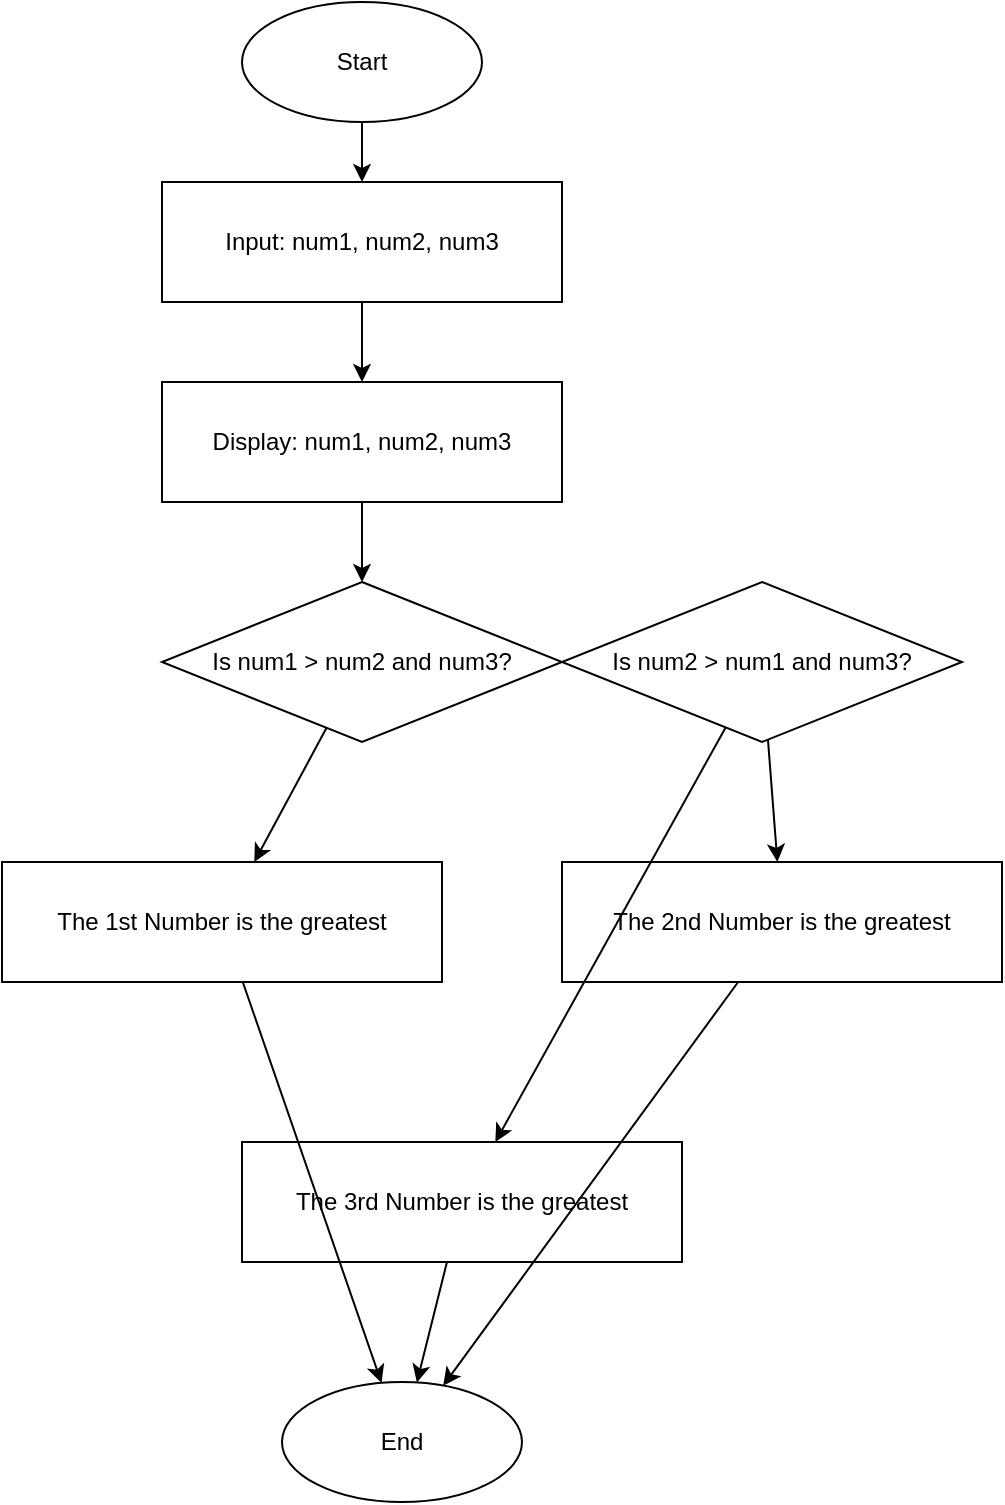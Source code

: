 <mxfile>
  <diagram name="Greatest of Three Numbers" id="T7fLgyQF5VSGToSz7OCU">
    <mxGraphModel dx="1000" dy="800" grid="1" gridSize="10" guides="1" tooltips="1" connect="1" arrows="1" fold="1" page="1" pageScale="1" pageWidth="850" pageHeight="1100" math="0" shadow="0">
      <root>
        <mxCell id="0" />
        <mxCell id="1" parent="0" />
        <mxCell id="start" value="Start" style="ellipse;whiteSpace=wrap;html=1;aspect=fixed;" vertex="1" parent="1">
          <mxGeometry x="160" y="50" width="120" height="60" as="geometry" />
        </mxCell>
        <mxCell id="input" value="Input: num1, num2, num3" style="shape=rectangle;whiteSpace=wrap;html=1;" vertex="1" parent="1">
          <mxGeometry x="120" y="140" width="200" height="60" as="geometry" />
        </mxCell>
        <mxCell id="display" value="Display: num1, num2, num3" style="shape=rectangle;whiteSpace=wrap;html=1;" vertex="1" parent="1">
          <mxGeometry x="120" y="240" width="200" height="60" as="geometry" />
        </mxCell>
        <mxCell id="compare1" value="Is num1 &gt; num2 and num3?" style="rhombus;whiteSpace=wrap;html=1;" vertex="1" parent="1">
          <mxGeometry x="120" y="340" width="200" height="80" as="geometry" />
        </mxCell>
        <mxCell id="num1_greatest" value="The 1st Number is the greatest" style="shape=rectangle;whiteSpace=wrap;html=1;" vertex="1" parent="1">
          <mxGeometry x="40" y="480" width="220" height="60" as="geometry" />
        </mxCell>
        <mxCell id="compare2" value="Is num2 &gt; num1 and num3?" style="rhombus;whiteSpace=wrap;html=1;" vertex="1" parent="1">
          <mxGeometry x="320" y="340" width="200" height="80" as="geometry" />
        </mxCell>
        <mxCell id="num2_greatest" value="The 2nd Number is the greatest" style="shape=rectangle;whiteSpace=wrap;html=1;" vertex="1" parent="1">
          <mxGeometry x="320" y="480" width="220" height="60" as="geometry" />
        </mxCell>
        <mxCell id="num3_greatest" value="The 3rd Number is the greatest" style="shape=rectangle;whiteSpace=wrap;html=1;" vertex="1" parent="1">
          <mxGeometry x="160" y="620" width="220" height="60" as="geometry" />
        </mxCell>
        <mxCell id="end" value="End" style="ellipse;whiteSpace=wrap;html=1;aspect=fixed;" vertex="1" parent="1">
          <mxGeometry x="180" y="740" width="120" height="60" as="geometry" />
        </mxCell>
        <mxCell id="edge1" edge="1" parent="1" source="start" target="input">
          <mxGeometry relative="1" as="geometry" />
        </mxCell>
        <mxCell id="edge2" edge="1" parent="1" source="input" target="display">
          <mxGeometry relative="1" as="geometry" />
        </mxCell>
        <mxCell id="edge3" edge="1" parent="1" source="display" target="compare1">
          <mxGeometry relative="1" as="geometry" />
        </mxCell>
        <mxCell id="edge4" edge="1" parent="1" source="compare1" target="num1_greatest">
          <mxGeometry relative="1" as="geometry">
            <mxPoint x="80" y="410" as="sourcePoint" />
            <mxPoint x="40" y="450" as="targetPoint" />
          </mxGeometry>
        </mxCell>
        <mxCell id="edge5" edge="1" parent="1" source="compare1" target="compare2">
          <mxGeometry relative="1" as="geometry">
            <mxPoint x="320" y="410" as="targetPoint" />
          </mxGeometry>
        </mxCell>
        <mxCell id="edge6" edge="1" parent="1" source="compare2" target="num2_greatest">
          <mxGeometry relative="1" as="geometry">
            <mxPoint x="360" y="450" as="sourcePoint" />
            <mxPoint x="320" y="450" as="targetPoint" />
          </mxGeometry>
        </mxCell>
        <mxCell id="edge7" edge="1" parent="1" source="compare2" target="num3_greatest">
          <mxGeometry relative="1" as="geometry" />
        </mxCell>
        <mxCell id="edge8" edge="1" parent="1" source="num1_greatest" target="end">
          <mxGeometry relative="1" as="geometry" />
        </mxCell>
        <mxCell id="edge9" edge="1" parent="1" source="num2_greatest" target="end">
          <mxGeometry relative="1" as="geometry" />
        </mxCell>
        <mxCell id="edge10" edge="1" parent="1" source="num3_greatest" target="end">
          <mxGeometry relative="1" as="geometry" />
        </mxCell>
      </root>
    </mxGraphModel>
  </diagram>
</mxfile>
